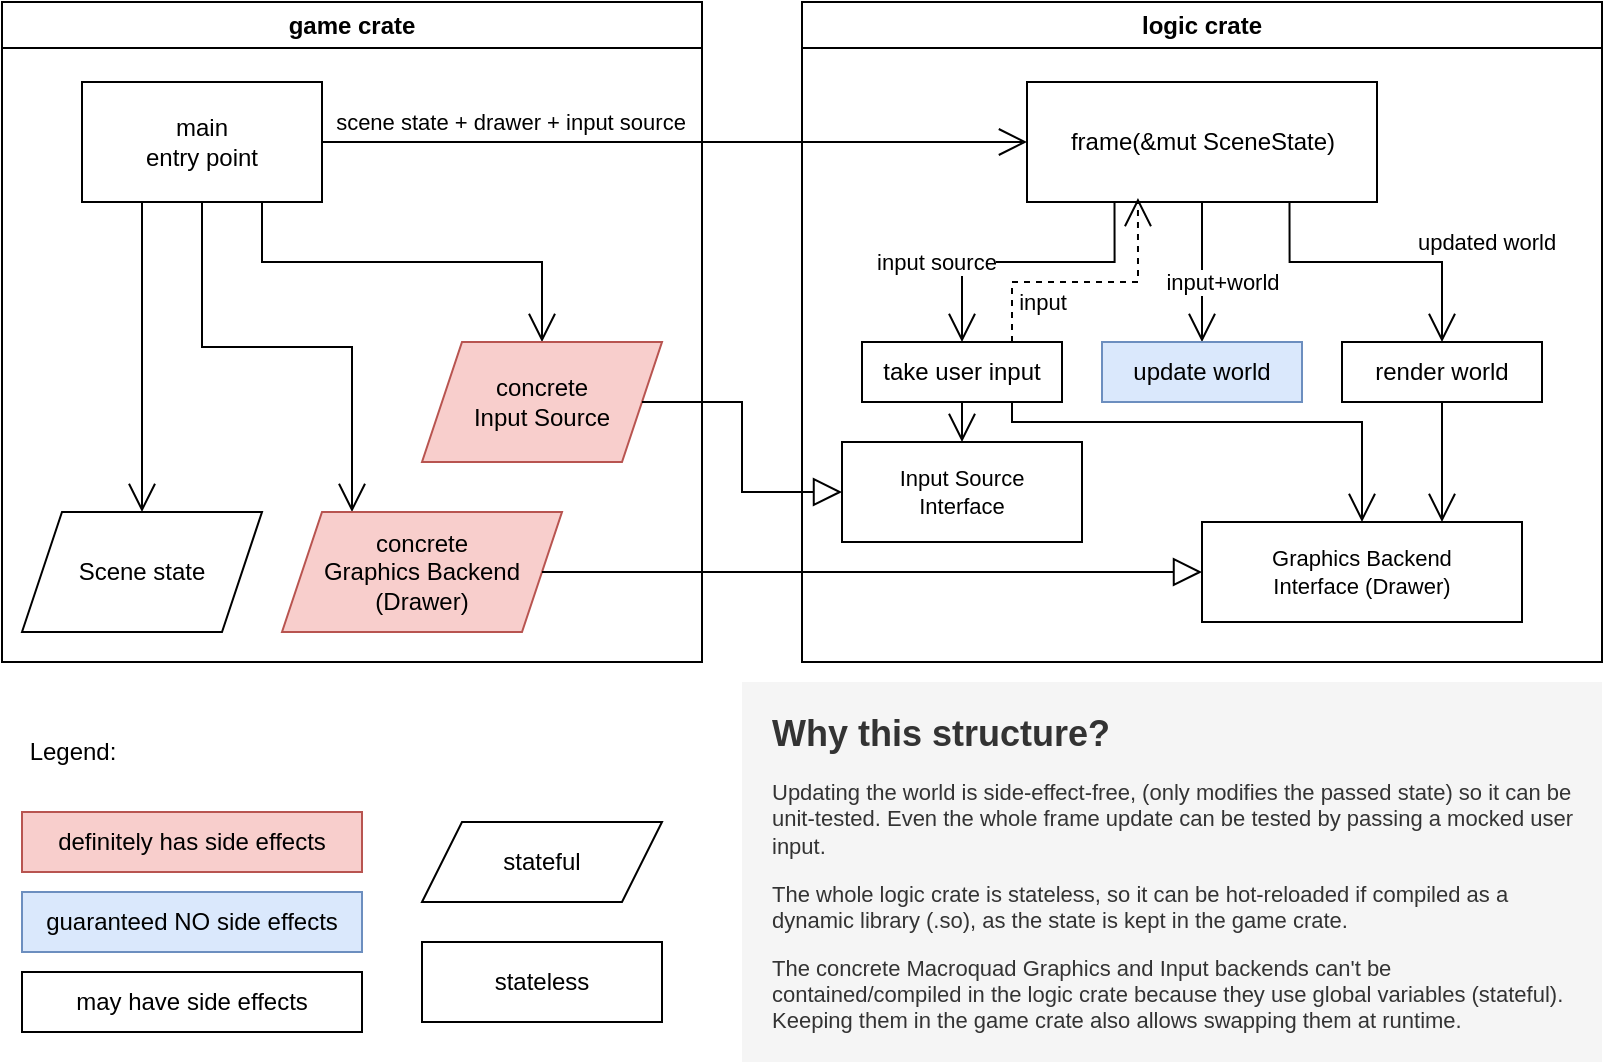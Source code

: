 <mxfile version="24.2.5" type="device">
  <diagram name="Page-1" id="iDKObRrVA7boTZ55VOTd">
    <mxGraphModel dx="882" dy="544" grid="1" gridSize="10" guides="1" tooltips="1" connect="1" arrows="1" fold="1" page="1" pageScale="1" pageWidth="827" pageHeight="1169" background="#ffffff" math="0" shadow="0">
      <root>
        <mxCell id="0" />
        <mxCell id="1" parent="0" />
        <mxCell id="I1TB5QqA0QZcEZn_W4BQ-4" value="game crate" style="swimlane;whiteSpace=wrap;html=1;" parent="1" vertex="1">
          <mxGeometry x="20" y="180" width="350" height="330" as="geometry" />
        </mxCell>
        <mxCell id="I1TB5QqA0QZcEZn_W4BQ-19" style="edgeStyle=orthogonalEdgeStyle;rounded=0;orthogonalLoop=1;jettySize=auto;html=1;entryX=0.5;entryY=0;entryDx=0;entryDy=0;endArrow=open;endFill=0;endSize=12;startSize=12;exitX=0.25;exitY=1;exitDx=0;exitDy=0;" parent="I1TB5QqA0QZcEZn_W4BQ-4" source="I1TB5QqA0QZcEZn_W4BQ-1" target="I1TB5QqA0QZcEZn_W4BQ-2" edge="1">
          <mxGeometry relative="1" as="geometry" />
        </mxCell>
        <mxCell id="I1TB5QqA0QZcEZn_W4BQ-29" style="edgeStyle=orthogonalEdgeStyle;rounded=0;orthogonalLoop=1;jettySize=auto;html=1;strokeColor=default;align=center;verticalAlign=middle;fontFamily=Helvetica;fontSize=11;fontColor=default;labelBackgroundColor=default;endArrow=open;endFill=0;endSize=12;entryX=0.25;entryY=0;entryDx=0;entryDy=0;exitX=0.5;exitY=1;exitDx=0;exitDy=0;" parent="I1TB5QqA0QZcEZn_W4BQ-4" source="I1TB5QqA0QZcEZn_W4BQ-1" target="I1TB5QqA0QZcEZn_W4BQ-30" edge="1">
          <mxGeometry relative="1" as="geometry">
            <mxPoint x="200" y="180" as="targetPoint" />
          </mxGeometry>
        </mxCell>
        <mxCell id="I1TB5QqA0QZcEZn_W4BQ-42" style="edgeStyle=orthogonalEdgeStyle;rounded=0;orthogonalLoop=1;jettySize=auto;html=1;exitX=0.75;exitY=1;exitDx=0;exitDy=0;entryX=0.5;entryY=0;entryDx=0;entryDy=0;strokeColor=default;align=center;verticalAlign=middle;fontFamily=Helvetica;fontSize=11;fontColor=default;labelBackgroundColor=default;endArrow=open;endFill=0;endSize=12;" parent="I1TB5QqA0QZcEZn_W4BQ-4" source="I1TB5QqA0QZcEZn_W4BQ-1" target="I1TB5QqA0QZcEZn_W4BQ-38" edge="1">
          <mxGeometry relative="1" as="geometry" />
        </mxCell>
        <mxCell id="I1TB5QqA0QZcEZn_W4BQ-1" value="main&lt;div&gt;entry point&lt;/div&gt;" style="rounded=0;whiteSpace=wrap;html=1;" parent="I1TB5QqA0QZcEZn_W4BQ-4" vertex="1">
          <mxGeometry x="40" y="40" width="120" height="60" as="geometry" />
        </mxCell>
        <mxCell id="I1TB5QqA0QZcEZn_W4BQ-2" value="Scene state" style="rounded=0;whiteSpace=wrap;html=1;glass=0;shadow=0;shape=parallelogram;perimeter=parallelogramPerimeter;fixedSize=1;" parent="I1TB5QqA0QZcEZn_W4BQ-4" vertex="1">
          <mxGeometry x="10" y="255" width="120" height="60" as="geometry" />
        </mxCell>
        <mxCell id="I1TB5QqA0QZcEZn_W4BQ-30" value="concrete&lt;div&gt;Graphics&amp;nbsp;&lt;span style=&quot;background-color: initial;&quot;&gt;Backend&lt;/span&gt;&lt;/div&gt;&lt;div&gt;&lt;span style=&quot;background-color: initial;&quot;&gt;(Drawer)&lt;/span&gt;&lt;/div&gt;" style="rounded=0;whiteSpace=wrap;html=1;fillColor=#f8cecc;strokeColor=#b85450;shape=parallelogram;perimeter=parallelogramPerimeter;fixedSize=1;" parent="I1TB5QqA0QZcEZn_W4BQ-4" vertex="1">
          <mxGeometry x="140" y="255" width="140" height="60" as="geometry" />
        </mxCell>
        <mxCell id="I1TB5QqA0QZcEZn_W4BQ-38" value="concrete&lt;div&gt;Input Source&lt;/div&gt;" style="rounded=0;whiteSpace=wrap;html=1;fillColor=#f8cecc;strokeColor=#b85450;shape=parallelogram;perimeter=parallelogramPerimeter;fixedSize=1;" parent="I1TB5QqA0QZcEZn_W4BQ-4" vertex="1">
          <mxGeometry x="210" y="170" width="120" height="60" as="geometry" />
        </mxCell>
        <mxCell id="I1TB5QqA0QZcEZn_W4BQ-5" value="logic crate" style="swimlane;whiteSpace=wrap;html=1;" parent="1" vertex="1">
          <mxGeometry x="420" y="180" width="400" height="330" as="geometry" />
        </mxCell>
        <mxCell id="I1TB5QqA0QZcEZn_W4BQ-21" style="edgeStyle=orthogonalEdgeStyle;rounded=0;orthogonalLoop=1;jettySize=auto;html=1;exitX=0.25;exitY=1;exitDx=0;exitDy=0;entryX=0.5;entryY=0;entryDx=0;entryDy=0;strokeColor=default;align=center;verticalAlign=middle;fontFamily=Helvetica;fontSize=11;fontColor=default;labelBackgroundColor=default;endArrow=open;endFill=0;endSize=12;" parent="I1TB5QqA0QZcEZn_W4BQ-5" source="I1TB5QqA0QZcEZn_W4BQ-6" target="I1TB5QqA0QZcEZn_W4BQ-7" edge="1">
          <mxGeometry relative="1" as="geometry" />
        </mxCell>
        <mxCell id="I1TB5QqA0QZcEZn_W4BQ-49" value="input source" style="edgeLabel;html=1;align=center;verticalAlign=middle;resizable=0;points=[];fontFamily=Helvetica;fontSize=11;fontColor=default;labelBackgroundColor=default;" parent="I1TB5QqA0QZcEZn_W4BQ-21" vertex="1" connectable="0">
          <mxGeometry x="0.27" y="-2" relative="1" as="geometry">
            <mxPoint x="-27" y="2" as="offset" />
          </mxGeometry>
        </mxCell>
        <mxCell id="I1TB5QqA0QZcEZn_W4BQ-22" style="edgeStyle=orthogonalEdgeStyle;rounded=0;orthogonalLoop=1;jettySize=auto;html=1;exitX=0.75;exitY=1;exitDx=0;exitDy=0;entryX=0.5;entryY=0;entryDx=0;entryDy=0;strokeColor=default;align=center;verticalAlign=middle;fontFamily=Helvetica;fontSize=11;fontColor=default;labelBackgroundColor=default;endArrow=open;endFill=0;endSize=12;" parent="I1TB5QqA0QZcEZn_W4BQ-5" source="I1TB5QqA0QZcEZn_W4BQ-6" target="I1TB5QqA0QZcEZn_W4BQ-12" edge="1">
          <mxGeometry relative="1" as="geometry" />
        </mxCell>
        <mxCell id="I1TB5QqA0QZcEZn_W4BQ-51" value="updated world" style="edgeLabel;html=1;align=center;verticalAlign=middle;resizable=0;points=[];fontFamily=Helvetica;fontSize=11;fontColor=default;labelBackgroundColor=default;" parent="I1TB5QqA0QZcEZn_W4BQ-22" vertex="1" connectable="0">
          <mxGeometry x="0.192" y="4" relative="1" as="geometry">
            <mxPoint x="41" y="-6" as="offset" />
          </mxGeometry>
        </mxCell>
        <mxCell id="I1TB5QqA0QZcEZn_W4BQ-24" style="edgeStyle=orthogonalEdgeStyle;rounded=0;orthogonalLoop=1;jettySize=auto;html=1;exitX=0.5;exitY=1;exitDx=0;exitDy=0;entryX=0.5;entryY=0;entryDx=0;entryDy=0;strokeColor=default;align=center;verticalAlign=middle;fontFamily=Helvetica;fontSize=11;fontColor=default;labelBackgroundColor=default;endArrow=open;endFill=0;endSize=12;" parent="I1TB5QqA0QZcEZn_W4BQ-5" source="I1TB5QqA0QZcEZn_W4BQ-6" target="I1TB5QqA0QZcEZn_W4BQ-9" edge="1">
          <mxGeometry relative="1" as="geometry" />
        </mxCell>
        <mxCell id="I1TB5QqA0QZcEZn_W4BQ-50" value="input+world" style="edgeLabel;html=1;align=center;verticalAlign=middle;resizable=0;points=[];fontFamily=Helvetica;fontSize=11;fontColor=default;labelBackgroundColor=default;" parent="I1TB5QqA0QZcEZn_W4BQ-24" vertex="1" connectable="0">
          <mxGeometry x="0.253" y="5" relative="1" as="geometry">
            <mxPoint x="5" y="-4" as="offset" />
          </mxGeometry>
        </mxCell>
        <mxCell id="I1TB5QqA0QZcEZn_W4BQ-6" value="&lt;div style=&quot;&quot;&gt;&lt;span style=&quot;background-color: initial;&quot;&gt;frame(&amp;amp;mut SceneState&lt;/span&gt;&lt;span style=&quot;background-color: initial;&quot;&gt;)&lt;/span&gt;&lt;/div&gt;" style="rounded=0;whiteSpace=wrap;html=1;align=center;" parent="I1TB5QqA0QZcEZn_W4BQ-5" vertex="1">
          <mxGeometry x="112.5" y="40" width="175" height="60" as="geometry" />
        </mxCell>
        <mxCell id="I1TB5QqA0QZcEZn_W4BQ-40" style="edgeStyle=orthogonalEdgeStyle;rounded=0;orthogonalLoop=1;jettySize=auto;html=1;exitX=0.5;exitY=1;exitDx=0;exitDy=0;entryX=0.5;entryY=0;entryDx=0;entryDy=0;strokeColor=default;align=center;verticalAlign=middle;fontFamily=Helvetica;fontSize=11;fontColor=default;labelBackgroundColor=default;endArrow=open;endFill=0;endSize=12;" parent="I1TB5QqA0QZcEZn_W4BQ-5" source="I1TB5QqA0QZcEZn_W4BQ-7" target="I1TB5QqA0QZcEZn_W4BQ-39" edge="1">
          <mxGeometry relative="1" as="geometry" />
        </mxCell>
        <mxCell id="I1TB5QqA0QZcEZn_W4BQ-7" value="take user input" style="rounded=0;whiteSpace=wrap;html=1;" parent="I1TB5QqA0QZcEZn_W4BQ-5" vertex="1">
          <mxGeometry x="30" y="170" width="100" height="30" as="geometry" />
        </mxCell>
        <mxCell id="I1TB5QqA0QZcEZn_W4BQ-9" value="update world" style="rounded=0;whiteSpace=wrap;html=1;fillColor=#dae8fc;strokeColor=#6c8ebf;" parent="I1TB5QqA0QZcEZn_W4BQ-5" vertex="1">
          <mxGeometry x="150" y="170" width="100" height="30" as="geometry" />
        </mxCell>
        <mxCell id="I1TB5QqA0QZcEZn_W4BQ-12" value="render world" style="rounded=0;whiteSpace=wrap;html=1;" parent="I1TB5QqA0QZcEZn_W4BQ-5" vertex="1">
          <mxGeometry x="270" y="170" width="100" height="30" as="geometry" />
        </mxCell>
        <mxCell id="I1TB5QqA0QZcEZn_W4BQ-25" value="Graphics Backend&lt;div&gt;Interface (Drawer)&lt;/div&gt;" style="whiteSpace=wrap;html=1;fontFamily=Helvetica;fontSize=11;fontColor=default;labelBackgroundColor=default;" parent="I1TB5QqA0QZcEZn_W4BQ-5" vertex="1">
          <mxGeometry x="200" y="260" width="160" height="50" as="geometry" />
        </mxCell>
        <mxCell id="I1TB5QqA0QZcEZn_W4BQ-26" style="edgeStyle=orthogonalEdgeStyle;rounded=0;orthogonalLoop=1;jettySize=auto;html=1;entryX=0.5;entryY=0;entryDx=0;entryDy=0;strokeColor=default;align=center;verticalAlign=middle;fontFamily=Helvetica;fontSize=11;fontColor=default;labelBackgroundColor=default;endArrow=open;endFill=0;endSize=12;exitX=0.75;exitY=1;exitDx=0;exitDy=0;" parent="I1TB5QqA0QZcEZn_W4BQ-5" source="I1TB5QqA0QZcEZn_W4BQ-7" target="I1TB5QqA0QZcEZn_W4BQ-25" edge="1">
          <mxGeometry relative="1" as="geometry">
            <Array as="points">
              <mxPoint x="115" y="210" />
              <mxPoint x="290" y="210" />
            </Array>
          </mxGeometry>
        </mxCell>
        <mxCell id="I1TB5QqA0QZcEZn_W4BQ-28" style="edgeStyle=orthogonalEdgeStyle;rounded=0;orthogonalLoop=1;jettySize=auto;html=1;entryX=0.75;entryY=0;entryDx=0;entryDy=0;strokeColor=default;align=center;verticalAlign=middle;fontFamily=Helvetica;fontSize=11;fontColor=default;labelBackgroundColor=default;endArrow=open;endFill=0;endSize=12;exitX=0.5;exitY=1;exitDx=0;exitDy=0;" parent="I1TB5QqA0QZcEZn_W4BQ-5" source="I1TB5QqA0QZcEZn_W4BQ-12" target="I1TB5QqA0QZcEZn_W4BQ-25" edge="1">
          <mxGeometry relative="1" as="geometry">
            <Array as="points">
              <mxPoint x="320" y="220" />
              <mxPoint x="320" y="220" />
            </Array>
          </mxGeometry>
        </mxCell>
        <mxCell id="I1TB5QqA0QZcEZn_W4BQ-39" value="&lt;div&gt;Input Source&lt;/div&gt;&lt;div&gt;Interface&lt;/div&gt;" style="whiteSpace=wrap;html=1;fontFamily=Helvetica;fontSize=11;fontColor=default;labelBackgroundColor=default;" parent="I1TB5QqA0QZcEZn_W4BQ-5" vertex="1">
          <mxGeometry x="20" y="220" width="120" height="50" as="geometry" />
        </mxCell>
        <mxCell id="I1TB5QqA0QZcEZn_W4BQ-47" style="edgeStyle=orthogonalEdgeStyle;rounded=0;orthogonalLoop=1;jettySize=auto;html=1;exitX=0.75;exitY=0;exitDx=0;exitDy=0;entryX=0.317;entryY=0.967;entryDx=0;entryDy=0;entryPerimeter=0;strokeColor=default;align=center;verticalAlign=middle;fontFamily=Helvetica;fontSize=11;fontColor=default;labelBackgroundColor=default;endArrow=open;endFill=0;endSize=12;dashed=1;" parent="I1TB5QqA0QZcEZn_W4BQ-5" source="I1TB5QqA0QZcEZn_W4BQ-7" target="I1TB5QqA0QZcEZn_W4BQ-6" edge="1">
          <mxGeometry relative="1" as="geometry" />
        </mxCell>
        <mxCell id="I1TB5QqA0QZcEZn_W4BQ-48" value="input" style="edgeLabel;html=1;align=center;verticalAlign=middle;resizable=0;points=[];fontFamily=Helvetica;fontSize=11;fontColor=default;labelBackgroundColor=default;" parent="I1TB5QqA0QZcEZn_W4BQ-47" vertex="1" connectable="0">
          <mxGeometry x="0.334" y="2" relative="1" as="geometry">
            <mxPoint x="-45" y="12" as="offset" />
          </mxGeometry>
        </mxCell>
        <mxCell id="I1TB5QqA0QZcEZn_W4BQ-13" value="Legend:" style="text;html=1;align=center;verticalAlign=middle;resizable=0;points=[];autosize=1;strokeColor=none;fillColor=none;" parent="1" vertex="1">
          <mxGeometry x="20" y="540" width="70" height="30" as="geometry" />
        </mxCell>
        <mxCell id="I1TB5QqA0QZcEZn_W4BQ-14" value="definitely has side effects" style="rounded=0;whiteSpace=wrap;html=1;fillColor=#f8cecc;strokeColor=#b85450;" parent="1" vertex="1">
          <mxGeometry x="30" y="585" width="170" height="30" as="geometry" />
        </mxCell>
        <mxCell id="I1TB5QqA0QZcEZn_W4BQ-15" value="guaranteed NO side effects" style="rounded=0;whiteSpace=wrap;html=1;fillColor=#dae8fc;strokeColor=#6c8ebf;" parent="1" vertex="1">
          <mxGeometry x="30" y="625" width="170" height="30" as="geometry" />
        </mxCell>
        <mxCell id="I1TB5QqA0QZcEZn_W4BQ-20" style="edgeStyle=orthogonalEdgeStyle;rounded=0;orthogonalLoop=1;jettySize=auto;html=1;entryX=0;entryY=0.5;entryDx=0;entryDy=0;strokeColor=default;align=center;verticalAlign=middle;fontFamily=Helvetica;fontSize=11;fontColor=default;labelBackgroundColor=default;endArrow=open;endFill=0;endSize=12;" parent="1" source="I1TB5QqA0QZcEZn_W4BQ-1" target="I1TB5QqA0QZcEZn_W4BQ-6" edge="1">
          <mxGeometry relative="1" as="geometry" />
        </mxCell>
        <mxCell id="I1TB5QqA0QZcEZn_W4BQ-31" value="scene state + drawer + input source" style="edgeLabel;html=1;align=center;verticalAlign=middle;resizable=0;points=[];fontFamily=Helvetica;fontSize=11;fontColor=default;labelBackgroundColor=default;" parent="I1TB5QqA0QZcEZn_W4BQ-20" vertex="1" connectable="0">
          <mxGeometry x="-0.642" y="2" relative="1" as="geometry">
            <mxPoint x="31" y="-8" as="offset" />
          </mxGeometry>
        </mxCell>
        <mxCell id="I1TB5QqA0QZcEZn_W4BQ-32" style="edgeStyle=orthogonalEdgeStyle;rounded=0;orthogonalLoop=1;jettySize=auto;html=1;entryX=0;entryY=0.5;entryDx=0;entryDy=0;strokeColor=default;align=center;verticalAlign=middle;fontFamily=Helvetica;fontSize=11;fontColor=default;labelBackgroundColor=default;endArrow=block;endFill=0;endSize=12;" parent="1" source="I1TB5QqA0QZcEZn_W4BQ-30" target="I1TB5QqA0QZcEZn_W4BQ-25" edge="1">
          <mxGeometry relative="1" as="geometry" />
        </mxCell>
        <mxCell id="I1TB5QqA0QZcEZn_W4BQ-33" value="may have side effects" style="rounded=0;whiteSpace=wrap;html=1;" parent="1" vertex="1">
          <mxGeometry x="30" y="665" width="170" height="30" as="geometry" />
        </mxCell>
        <mxCell id="I1TB5QqA0QZcEZn_W4BQ-35" value="stateful" style="rounded=0;whiteSpace=wrap;html=1;glass=0;shadow=0;shape=parallelogram;perimeter=parallelogramPerimeter;fixedSize=1;" parent="1" vertex="1">
          <mxGeometry x="230" y="590" width="120" height="40" as="geometry" />
        </mxCell>
        <mxCell id="I1TB5QqA0QZcEZn_W4BQ-36" value="stateless" style="rounded=0;whiteSpace=wrap;html=1;glass=0;shadow=0;shape=label;fixedSize=1;" parent="1" vertex="1">
          <mxGeometry x="230" y="650" width="120" height="40" as="geometry" />
        </mxCell>
        <mxCell id="I1TB5QqA0QZcEZn_W4BQ-41" style="edgeStyle=orthogonalEdgeStyle;rounded=0;orthogonalLoop=1;jettySize=auto;html=1;entryX=0;entryY=0.5;entryDx=0;entryDy=0;strokeColor=default;align=center;verticalAlign=middle;fontFamily=Helvetica;fontSize=11;fontColor=default;labelBackgroundColor=default;endArrow=block;endFill=0;endSize=12;" parent="1" source="I1TB5QqA0QZcEZn_W4BQ-38" target="I1TB5QqA0QZcEZn_W4BQ-39" edge="1">
          <mxGeometry relative="1" as="geometry" />
        </mxCell>
        <mxCell id="I1TB5QqA0QZcEZn_W4BQ-46" value="&lt;h1 style=&quot;margin-top: 0px; font-size: 18px;&quot;&gt;Why this structure?&lt;/h1&gt;&lt;p&gt;Updating the world is side-effect-free, (only modifies the passed&amp;nbsp;state) so it can be unit-tested. Even the whole frame update can be&amp;nbsp;tested by passing a mocked user input&lt;span style=&quot;background-color: initial;&quot;&gt;.&lt;/span&gt;&lt;span style=&quot;background-color: initial;&quot;&gt;&lt;br&gt;&lt;/span&gt;&lt;/p&gt;&lt;p&gt;&lt;span style=&quot;background-color: initial;&quot;&gt;The whole logic crate is stateless, so it can be hot-reloaded if&amp;nbsp;&lt;/span&gt;&lt;span style=&quot;background-color: initial;&quot;&gt;compiled as&amp;nbsp;&lt;/span&gt;&lt;span style=&quot;background-color: initial;&quot;&gt;a dynamic library (.so), as the state is kept in the game crate.&lt;/span&gt;&lt;/p&gt;&lt;div&gt;The concrete Macroquad Graphics and Input backends can&#39;t be contained/compiled in the logic crate because they use global variables (stateful). Keeping them in the game crate also allows swapping them at runtime.&lt;/div&gt;" style="html=1;whiteSpace=wrap;overflow=hidden;rounded=0;fontFamily=Helvetica;fontSize=11;fontColor=#333333;labelBackgroundColor=none;horizontal=1;align=left;fillColor=#f5f5f5;strokeColor=none;spacing=15;" parent="1" vertex="1">
          <mxGeometry x="390" y="520" width="430" height="190" as="geometry" />
        </mxCell>
      </root>
    </mxGraphModel>
  </diagram>
</mxfile>
